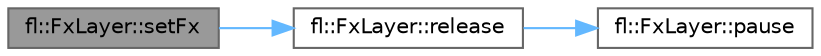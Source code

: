 digraph "fl::FxLayer::setFx"
{
 // INTERACTIVE_SVG=YES
 // LATEX_PDF_SIZE
  bgcolor="transparent";
  edge [fontname=Helvetica,fontsize=10,labelfontname=Helvetica,labelfontsize=10];
  node [fontname=Helvetica,fontsize=10,shape=box,height=0.2,width=0.4];
  rankdir="LR";
  Node1 [id="Node000001",label="fl::FxLayer::setFx",height=0.2,width=0.4,color="gray40", fillcolor="grey60", style="filled", fontcolor="black",tooltip=" "];
  Node1 -> Node2 [id="edge1_Node000001_Node000002",color="steelblue1",style="solid",tooltip=" "];
  Node2 [id="Node000002",label="fl::FxLayer::release",height=0.2,width=0.4,color="grey40", fillcolor="white", style="filled",URL="$d6/d7f/classfl_1_1_fx_layer_adfe047775f1b13a78fc690fb502d3f5b.html#adfe047775f1b13a78fc690fb502d3f5b",tooltip=" "];
  Node2 -> Node3 [id="edge2_Node000002_Node000003",color="steelblue1",style="solid",tooltip=" "];
  Node3 [id="Node000003",label="fl::FxLayer::pause",height=0.2,width=0.4,color="grey40", fillcolor="white", style="filled",URL="$d6/d7f/classfl_1_1_fx_layer_a49d7f54b31f8708735a85c1c1c774e4f.html#a49d7f54b31f8708735a85c1c1c774e4f",tooltip=" "];
}
